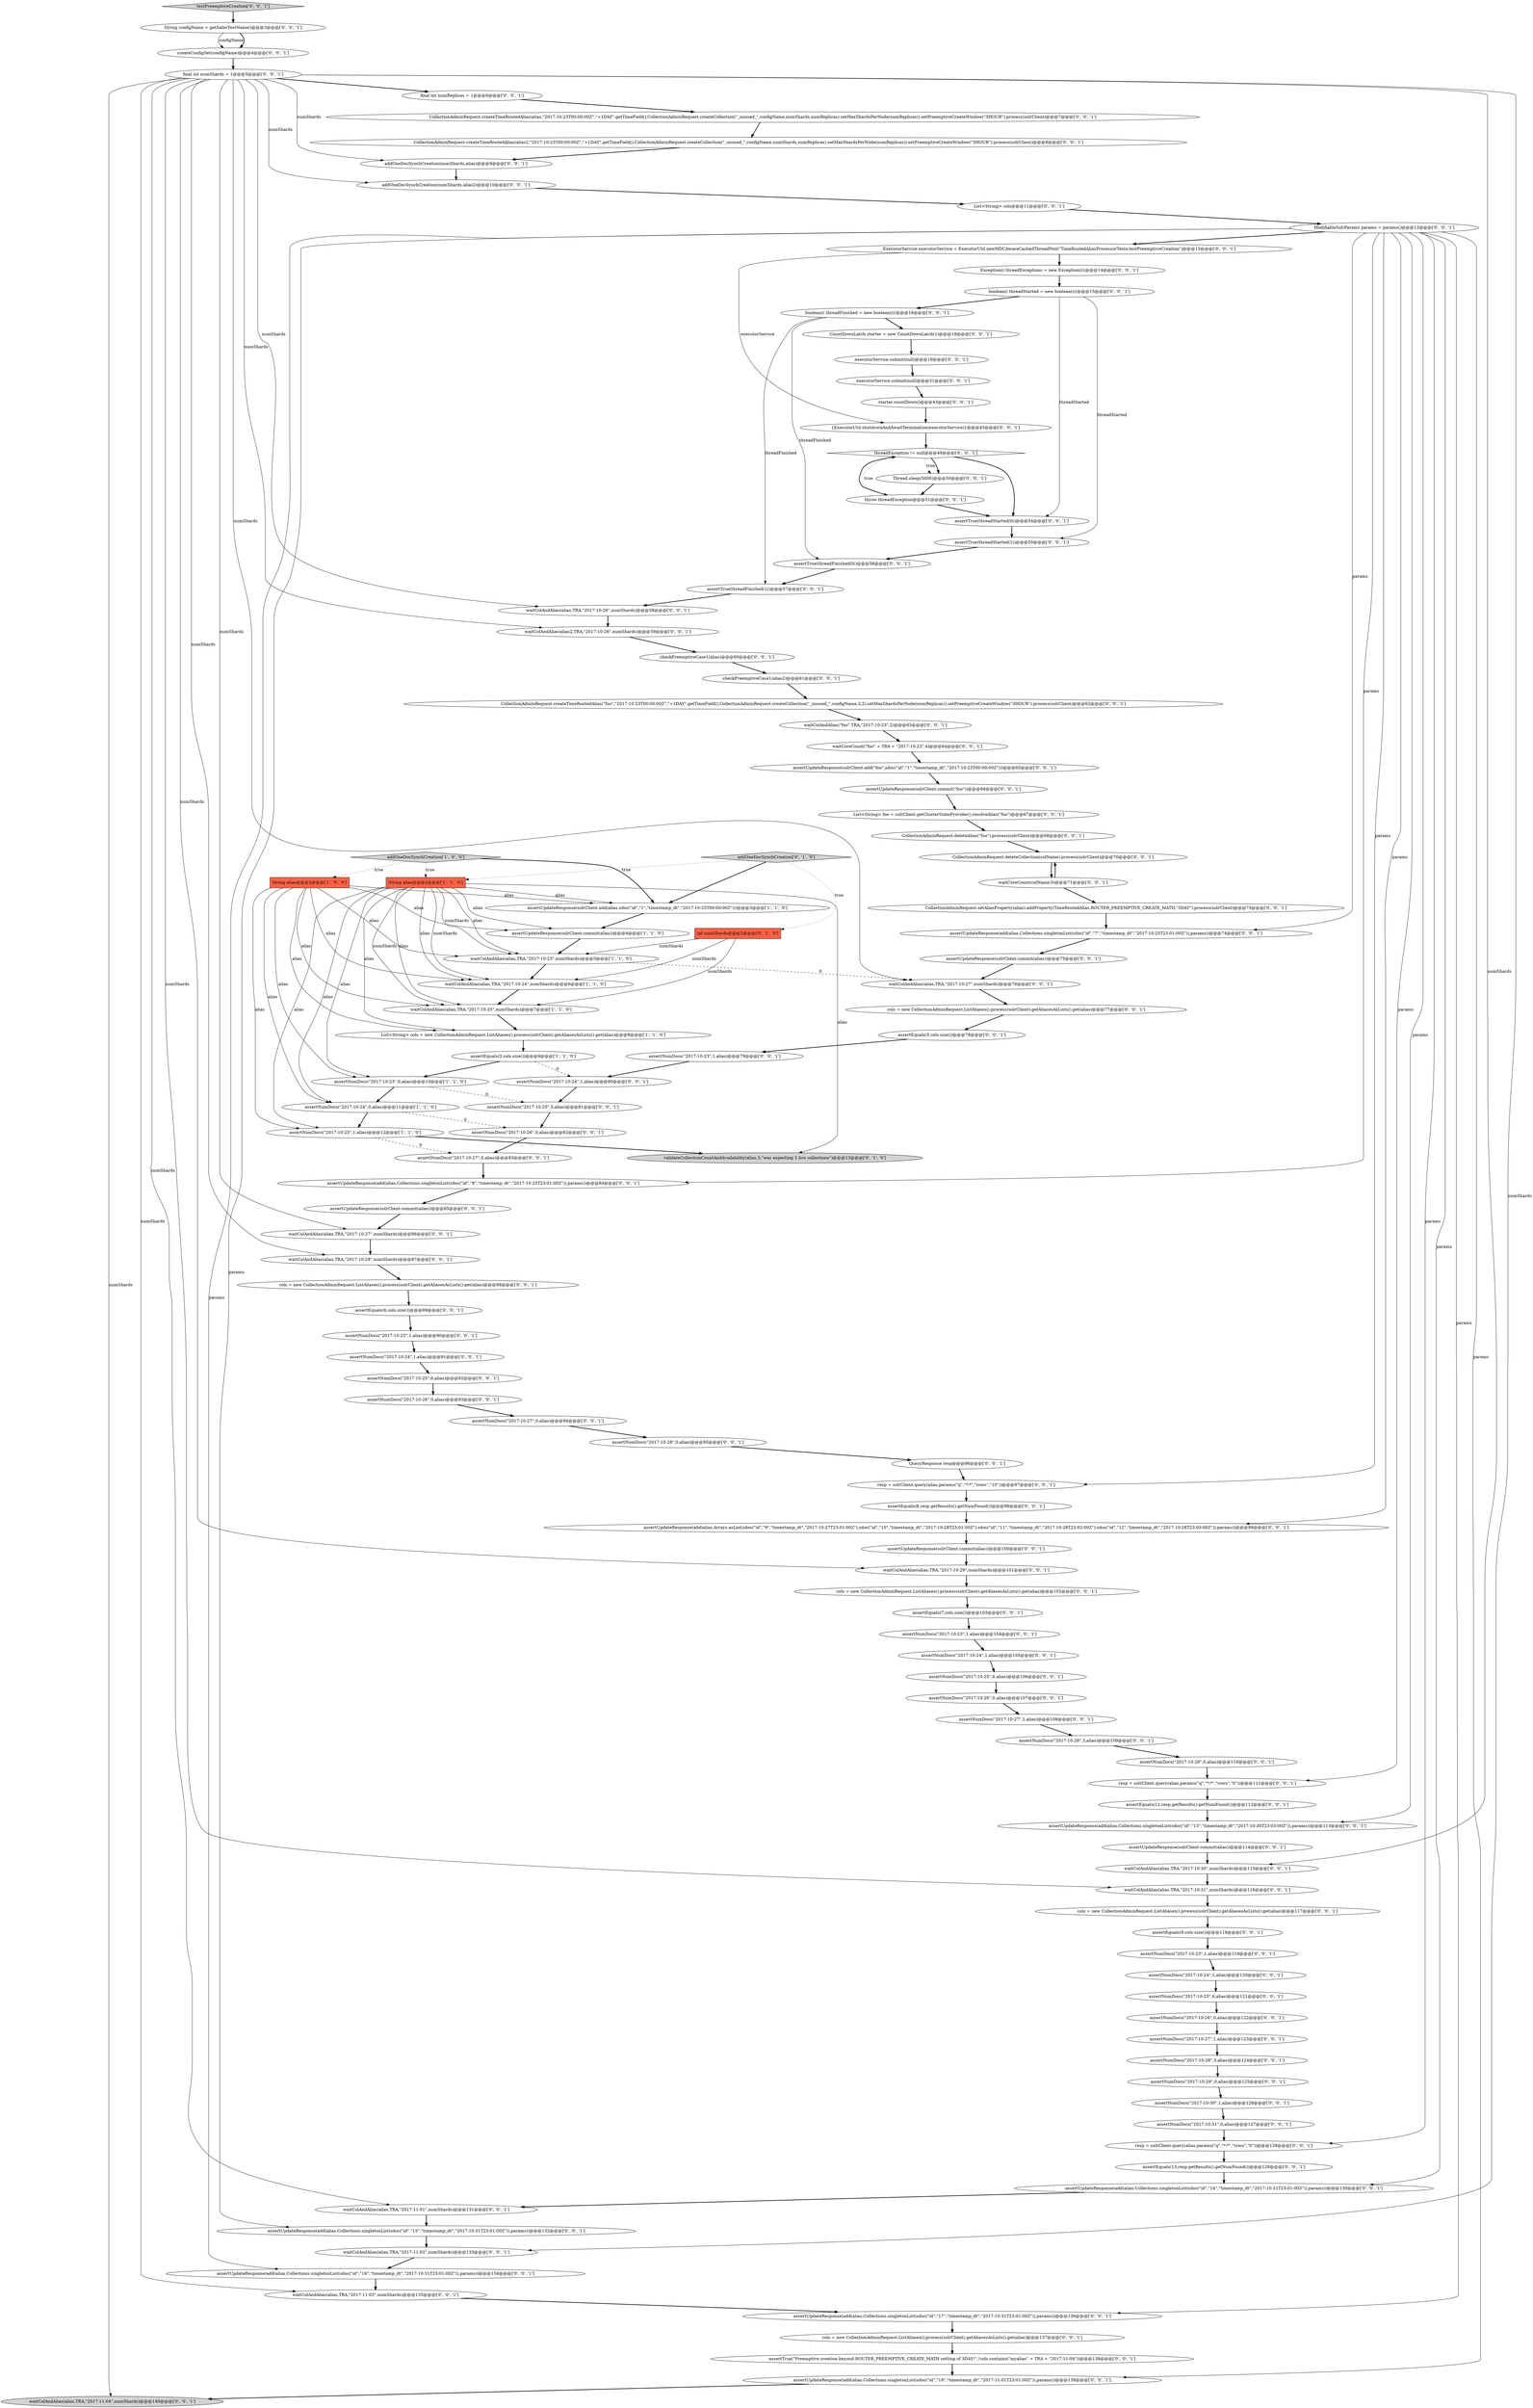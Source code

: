 digraph {
52 [style = filled, label = "QueryResponse resp@@@96@@@['0', '0', '1']", fillcolor = white, shape = ellipse image = "AAA0AAABBB3BBB"];
56 [style = filled, label = "assertUpdateResponse(solrClient.commit(alias))@@@85@@@['0', '0', '1']", fillcolor = white, shape = ellipse image = "AAA0AAABBB3BBB"];
68 [style = filled, label = "waitCoreCount(\"foo\" + TRA + \"2017-10-23\",4)@@@64@@@['0', '0', '1']", fillcolor = white, shape = ellipse image = "AAA0AAABBB3BBB"];
59 [style = filled, label = "waitColAndAlias(alias,TRA,\"2017-11-04\",numShards)@@@140@@@['0', '0', '1']", fillcolor = lightgray, shape = ellipse image = "AAA0AAABBB3BBB"];
89 [style = filled, label = "assertNumDocs(\"2017-10-25\",6,alias)@@@121@@@['0', '0', '1']", fillcolor = white, shape = ellipse image = "AAA0AAABBB3BBB"];
30 [style = filled, label = "assertNumDocs(\"2017-10-24\",1,alias)@@@105@@@['0', '0', '1']", fillcolor = white, shape = ellipse image = "AAA0AAABBB3BBB"];
48 [style = filled, label = "assertNumDocs(\"2017-10-25\",6,alias)@@@92@@@['0', '0', '1']", fillcolor = white, shape = ellipse image = "AAA0AAABBB3BBB"];
1 [style = filled, label = "waitColAndAlias(alias,TRA,\"2017-10-23\",numShards)@@@5@@@['1', '1', '0']", fillcolor = white, shape = ellipse image = "AAA0AAABBB1BBB"];
84 [style = filled, label = "assertUpdateResponse(add(alias,Collections.singletonList(sdoc(\"id\",\"14\",\"timestamp_dt\",\"2017-10-31T23:01:00Z\")),params))@@@130@@@['0', '0', '1']", fillcolor = white, shape = ellipse image = "AAA0AAABBB3BBB"];
110 [style = filled, label = "assertEquals(12,resp.getResults().getNumFound())@@@112@@@['0', '0', '1']", fillcolor = white, shape = ellipse image = "AAA0AAABBB3BBB"];
111 [style = filled, label = "assertUpdateResponse(add(alias,Collections.singletonList(sdoc(\"id\",\"16\",\"timestamp_dt\",\"2017-10-31T23:01:00Z\")),params))@@@134@@@['0', '0', '1']", fillcolor = white, shape = ellipse image = "AAA0AAABBB3BBB"];
92 [style = filled, label = "assertNumDocs(\"2017-10-27\",0,alias)@@@83@@@['0', '0', '1']", fillcolor = white, shape = ellipse image = "AAA0AAABBB3BBB"];
100 [style = filled, label = "Exception(( threadExceptions = new Exception((((@@@14@@@['0', '0', '1']", fillcolor = white, shape = ellipse image = "AAA0AAABBB3BBB"];
55 [style = filled, label = "assertNumDocs(\"2017-10-24\",1,alias)@@@80@@@['0', '0', '1']", fillcolor = white, shape = ellipse image = "AAA0AAABBB3BBB"];
16 [style = filled, label = "ExecutorService executorService = ExecutorUtil.newMDCAwareCachedThreadPool(\"TimeRoutedAliasProcessorTestx-testPreemptiveCreation\")@@@13@@@['0', '0', '1']", fillcolor = white, shape = ellipse image = "AAA0AAABBB3BBB"];
26 [style = filled, label = "CollectionAdminRequest.createTimeRoutedAlias(\"foo\",\"2017-10-23T00:00:00Z\",\"+1DAY\",getTimeField(),CollectionAdminRequest.createCollection(\"_unused_\",configName,2,2).setMaxShardsPerNode(numReplicas)).setPreemptiveCreateWindow(\"3HOUR\").process(solrClient)@@@62@@@['0', '0', '1']", fillcolor = white, shape = ellipse image = "AAA0AAABBB3BBB"];
6 [style = filled, label = "addOneDocSynchCreation['1', '0', '0']", fillcolor = lightgray, shape = diamond image = "AAA0AAABBB1BBB"];
53 [style = filled, label = "assertTrue(\"Preemptive creation beyond ROUTER_PREEMPTIVE_CREATE_MATH setting of 3DAY!\",!cols.contains(\"myalias\" + TRA + \"2017-11-04\"))@@@138@@@['0', '0', '1']", fillcolor = white, shape = ellipse image = "AAA0AAABBB3BBB"];
82 [style = filled, label = "addOneDocSynchCreation(numShards,alias)@@@9@@@['0', '0', '1']", fillcolor = white, shape = ellipse image = "AAA0AAABBB3BBB"];
64 [style = filled, label = "checkPreemptiveCase1(alias)@@@60@@@['0', '0', '1']", fillcolor = white, shape = ellipse image = "AAA0AAABBB3BBB"];
12 [style = filled, label = "assertEquals(3,cols.size())@@@9@@@['1', '1', '0']", fillcolor = white, shape = ellipse image = "AAA0AAABBB1BBB"];
27 [style = filled, label = "assertTrue(threadFinished(1()@@@57@@@['0', '0', '1']", fillcolor = white, shape = ellipse image = "AAA0AAABBB3BBB"];
77 [style = filled, label = "waitColAndAlias(alias,TRA,\"2017-11-02\",numShards)@@@133@@@['0', '0', '1']", fillcolor = white, shape = ellipse image = "AAA0AAABBB3BBB"];
115 [style = filled, label = "assertNumDocs(\"2017-10-30\",1,alias)@@@126@@@['0', '0', '1']", fillcolor = white, shape = ellipse image = "AAA0AAABBB3BBB"];
121 [style = filled, label = "assertNumDocs(\"2017-10-26\",0,alias)@@@107@@@['0', '0', '1']", fillcolor = white, shape = ellipse image = "AAA0AAABBB3BBB"];
36 [style = filled, label = "assertUpdateResponse(add(alias,Collections.singletonList(sdoc(\"id\",\"8\",\"timestamp_dt\",\"2017-10-25T23:01:00Z\")),params))@@@84@@@['0', '0', '1']", fillcolor = white, shape = ellipse image = "AAA0AAABBB3BBB"];
60 [style = filled, label = "CollectionAdminRequest.setAliasProperty(alias).addProperty(TimeRoutedAlias.ROUTER_PREEMPTIVE_CREATE_MATH,\"3DAY\").process(solrClient)@@@73@@@['0', '0', '1']", fillcolor = white, shape = ellipse image = "AAA0AAABBB3BBB"];
61 [style = filled, label = "CollectionAdminRequest.deleteCollection(colName).process(solrClient)@@@70@@@['0', '0', '1']", fillcolor = white, shape = ellipse image = "AAA0AAABBB3BBB"];
104 [style = filled, label = "assertNumDocs(\"2017-10-28\",3,alias)@@@124@@@['0', '0', '1']", fillcolor = white, shape = ellipse image = "AAA0AAABBB3BBB"];
2 [style = filled, label = "assertNumDocs(\"2017-10-24\",0,alias)@@@11@@@['1', '1', '0']", fillcolor = white, shape = ellipse image = "AAA0AAABBB1BBB"];
14 [style = filled, label = "validateCollectionCountAndAvailability(alias,3,\"was expecting 3 live collections\")@@@13@@@['0', '1', '0']", fillcolor = lightgray, shape = ellipse image = "AAA1AAABBB2BBB"];
22 [style = filled, label = "assertNumDocs(\"2017-10-23\",1,alias)@@@119@@@['0', '0', '1']", fillcolor = white, shape = ellipse image = "AAA0AAABBB3BBB"];
7 [style = filled, label = "assertUpdateResponse(solrClient.add(alias,sdoc(\"id\",\"1\",\"timestamp_dt\",\"2017-10-25T00:00:00Z\")))@@@3@@@['1', '1', '0']", fillcolor = white, shape = ellipse image = "AAA0AAABBB1BBB"];
97 [style = filled, label = "threadException != null@@@49@@@['0', '0', '1']", fillcolor = white, shape = diamond image = "AAA0AAABBB3BBB"];
116 [style = filled, label = "starter.countDown()@@@43@@@['0', '0', '1']", fillcolor = white, shape = ellipse image = "AAA0AAABBB3BBB"];
37 [style = filled, label = "assertUpdateResponse(solrClient.commit(alias))@@@100@@@['0', '0', '1']", fillcolor = white, shape = ellipse image = "AAA0AAABBB3BBB"];
69 [style = filled, label = "waitCoreCount(colName,0)@@@71@@@['0', '0', '1']", fillcolor = white, shape = ellipse image = "AAA0AAABBB3BBB"];
76 [style = filled, label = "cols = new CollectionAdminRequest.ListAliases().process(solrClient).getAliasesAsLists().get(alias)@@@77@@@['0', '0', '1']", fillcolor = white, shape = ellipse image = "AAA0AAABBB3BBB"];
103 [style = filled, label = "assertUpdateResponse(solrClient.add(\"foo\",sdoc(\"id\",\"1\",\"timestamp_dt\",\"2017-10-23T00:00:00Z\")))@@@65@@@['0', '0', '1']", fillcolor = white, shape = ellipse image = "AAA0AAABBB3BBB"];
63 [style = filled, label = "assertNumDocs(\"2017-10-28\",0,alias)@@@95@@@['0', '0', '1']", fillcolor = white, shape = ellipse image = "AAA0AAABBB3BBB"];
32 [style = filled, label = "assertNumDocs(\"2017-10-25\",6,alias)@@@106@@@['0', '0', '1']", fillcolor = white, shape = ellipse image = "AAA0AAABBB3BBB"];
113 [style = filled, label = "assertNumDocs(\"2017-10-28\",3,alias)@@@109@@@['0', '0', '1']", fillcolor = white, shape = ellipse image = "AAA0AAABBB3BBB"];
3 [style = filled, label = "waitColAndAlias(alias,TRA,\"2017-10-24\",numShards)@@@6@@@['1', '1', '0']", fillcolor = white, shape = ellipse image = "AAA0AAABBB1BBB"];
34 [style = filled, label = "cols = new CollectionAdminRequest.ListAliases().process(solrClient).getAliasesAsLists().get(alias)@@@102@@@['0', '0', '1']", fillcolor = white, shape = ellipse image = "AAA0AAABBB3BBB"];
94 [style = filled, label = "waitColAndAlias(alias,TRA,\"2017-10-27\",numShards)@@@86@@@['0', '0', '1']", fillcolor = white, shape = ellipse image = "AAA0AAABBB3BBB"];
102 [style = filled, label = "assertEquals(9,cols.size())@@@118@@@['0', '0', '1']", fillcolor = white, shape = ellipse image = "AAA0AAABBB3BBB"];
66 [style = filled, label = "assertEquals(8,resp.getResults().getNumFound())@@@98@@@['0', '0', '1']", fillcolor = white, shape = ellipse image = "AAA0AAABBB3BBB"];
17 [style = filled, label = "assertUpdateResponse(solrClient.commit(alias))@@@75@@@['0', '0', '1']", fillcolor = white, shape = ellipse image = "AAA0AAABBB3BBB"];
98 [style = filled, label = "waitColAndAlias(alias,TRA,\"2017-10-26\",numShards)@@@58@@@['0', '0', '1']", fillcolor = white, shape = ellipse image = "AAA0AAABBB3BBB"];
88 [style = filled, label = "assertUpdateResponse(add(alias,Collections.singletonList(sdoc(\"id\",\"17\",\"timestamp_dt\",\"2017-10-31T23:01:00Z\")),params))@@@136@@@['0', '0', '1']", fillcolor = white, shape = ellipse image = "AAA0AAABBB3BBB"];
93 [style = filled, label = "waitColAndAlias(alias2,TRA,\"2017-10-26\",numShards)@@@59@@@['0', '0', '1']", fillcolor = white, shape = ellipse image = "AAA0AAABBB3BBB"];
96 [style = filled, label = "executorService.submit(null)@@@19@@@['0', '0', '1']", fillcolor = white, shape = ellipse image = "AAA0AAABBB3BBB"];
122 [style = filled, label = "assertNumDocs(\"2017-10-29\",0,alias)@@@110@@@['0', '0', '1']", fillcolor = white, shape = ellipse image = "AAA0AAABBB3BBB"];
117 [style = filled, label = "Thread.sleep(5000)@@@50@@@['0', '0', '1']", fillcolor = white, shape = ellipse image = "AAA0AAABBB3BBB"];
95 [style = filled, label = "waitColAndAlias(alias,TRA,\"2017-10-30\",numShards)@@@115@@@['0', '0', '1']", fillcolor = white, shape = ellipse image = "AAA0AAABBB3BBB"];
99 [style = filled, label = "assertEquals(7,cols.size())@@@103@@@['0', '0', '1']", fillcolor = white, shape = ellipse image = "AAA0AAABBB3BBB"];
13 [style = filled, label = "int numShards@@@2@@@['0', '1', '0']", fillcolor = tomato, shape = box image = "AAA0AAABBB2BBB"];
40 [style = filled, label = "CollectionAdminRequest.createTimeRoutedAlias(alias2,\"2017-10-23T00:00:00Z\",\"+1DAY\",getTimeField(),CollectionAdminRequest.createCollection(\"_unused_\",configName,numShards,numReplicas).setMaxShardsPerNode(numReplicas)).setPreemptiveCreateWindow(\"3HOUR\").process(solrClient)@@@8@@@['0', '0', '1']", fillcolor = white, shape = ellipse image = "AAA0AAABBB3BBB"];
47 [style = filled, label = "assertNumDocs(\"2017-10-25\",5,alias)@@@81@@@['0', '0', '1']", fillcolor = white, shape = ellipse image = "AAA0AAABBB3BBB"];
71 [style = filled, label = "assertUpdateResponse(add(alias,Arrays.asList(sdoc(\"id\",\"9\",\"timestamp_dt\",\"2017-10-27T23:01:00Z\"),sdoc(\"id\",\"10\",\"timestamp_dt\",\"2017-10-28T23:01:00Z\"),sdoc(\"id\",\"11\",\"timestamp_dt\",\"2017-10-28T23:02:00Z\"),sdoc(\"id\",\"12\",\"timestamp_dt\",\"2017-10-28T23:03:00Z\")),params))@@@99@@@['0', '0', '1']", fillcolor = white, shape = ellipse image = "AAA0AAABBB3BBB"];
45 [style = filled, label = "{ExecutorUtil.shutdownAndAwaitTermination(executorService)}@@@45@@@['0', '0', '1']", fillcolor = white, shape = ellipse image = "AAA0AAABBB3BBB"];
35 [style = filled, label = "boolean(( threadStarted = new boolean((((@@@15@@@['0', '0', '1']", fillcolor = white, shape = ellipse image = "AAA0AAABBB3BBB"];
11 [style = filled, label = "String alias@@@2@@@['1', '1', '0']", fillcolor = tomato, shape = box image = "AAA0AAABBB1BBB"];
20 [style = filled, label = "assertUpdateResponse(add(alias,Collections.singletonList(sdoc(\"id\",\"18\",\"timestamp_dt\",\"2017-11-01T23:01:00Z\")),params))@@@139@@@['0', '0', '1']", fillcolor = white, shape = ellipse image = "AAA0AAABBB3BBB"];
83 [style = filled, label = "waitColAndAlias(alias,TRA,\"2017-11-01\",numShards)@@@131@@@['0', '0', '1']", fillcolor = white, shape = ellipse image = "AAA0AAABBB3BBB"];
4 [style = filled, label = "List<String> cols = new CollectionAdminRequest.ListAliases().process(solrClient).getAliasesAsLists().get(alias)@@@8@@@['1', '1', '0']", fillcolor = white, shape = ellipse image = "AAA0AAABBB1BBB"];
51 [style = filled, label = "assertEquals(6,cols.size())@@@89@@@['0', '0', '1']", fillcolor = white, shape = ellipse image = "AAA0AAABBB3BBB"];
31 [style = filled, label = "assertNumDocs(\"2017-10-26\",0,alias)@@@93@@@['0', '0', '1']", fillcolor = white, shape = ellipse image = "AAA0AAABBB3BBB"];
41 [style = filled, label = "cols = new CollectionAdminRequest.ListAliases().process(solrClient).getAliasesAsLists().get(alias)@@@137@@@['0', '0', '1']", fillcolor = white, shape = ellipse image = "AAA0AAABBB3BBB"];
15 [style = filled, label = "addOneDocSynchCreation['0', '1', '0']", fillcolor = lightgray, shape = diamond image = "AAA0AAABBB2BBB"];
33 [style = filled, label = "CollectionAdminRequest.deleteAlias(\"foo\").process(solrClient)@@@68@@@['0', '0', '1']", fillcolor = white, shape = ellipse image = "AAA0AAABBB3BBB"];
57 [style = filled, label = "assertUpdateResponse(solrClient.commit(\"foo\"))@@@66@@@['0', '0', '1']", fillcolor = white, shape = ellipse image = "AAA0AAABBB3BBB"];
43 [style = filled, label = "assertEquals(13,resp.getResults().getNumFound())@@@129@@@['0', '0', '1']", fillcolor = white, shape = ellipse image = "AAA0AAABBB3BBB"];
44 [style = filled, label = "assertNumDocs(\"2017-10-23\",1,alias)@@@90@@@['0', '0', '1']", fillcolor = white, shape = ellipse image = "AAA0AAABBB3BBB"];
108 [style = filled, label = "waitColAndAlias(alias,TRA,\"2017-10-31\",numShards)@@@116@@@['0', '0', '1']", fillcolor = white, shape = ellipse image = "AAA0AAABBB3BBB"];
101 [style = filled, label = "List<String> foo = solrClient.getClusterStateProvider().resolveAlias(\"foo\")@@@67@@@['0', '0', '1']", fillcolor = white, shape = ellipse image = "AAA0AAABBB3BBB"];
38 [style = filled, label = "executorService.submit(null)@@@31@@@['0', '0', '1']", fillcolor = white, shape = ellipse image = "AAA0AAABBB3BBB"];
9 [style = filled, label = "assertUpdateResponse(solrClient.commit(alias))@@@4@@@['1', '1', '0']", fillcolor = white, shape = ellipse image = "AAA0AAABBB1BBB"];
46 [style = filled, label = "cols = new CollectionAdminRequest.ListAliases().process(solrClient).getAliasesAsLists().get(alias)@@@117@@@['0', '0', '1']", fillcolor = white, shape = ellipse image = "AAA0AAABBB3BBB"];
58 [style = filled, label = "assertUpdateResponse(solrClient.commit(alias))@@@114@@@['0', '0', '1']", fillcolor = white, shape = ellipse image = "AAA0AAABBB3BBB"];
79 [style = filled, label = "assertNumDocs(\"2017-10-27\",1,alias)@@@123@@@['0', '0', '1']", fillcolor = white, shape = ellipse image = "AAA0AAABBB3BBB"];
65 [style = filled, label = "assertUpdateResponse(add(alias,Collections.singletonList(sdoc(\"id\",\"13\",\"timestamp_dt\",\"2017-10-30T23:03:00Z\")),params))@@@113@@@['0', '0', '1']", fillcolor = white, shape = ellipse image = "AAA0AAABBB3BBB"];
118 [style = filled, label = "assertNumDocs(\"2017-10-27\",0,alias)@@@94@@@['0', '0', '1']", fillcolor = white, shape = ellipse image = "AAA0AAABBB3BBB"];
90 [style = filled, label = "final int numShards = 1@@@5@@@['0', '0', '1']", fillcolor = white, shape = ellipse image = "AAA0AAABBB3BBB"];
72 [style = filled, label = "CountDownLatch starter = new CountDownLatch(1)@@@18@@@['0', '0', '1']", fillcolor = white, shape = ellipse image = "AAA0AAABBB3BBB"];
21 [style = filled, label = "assertNumDocs(\"2017-10-31\",0,alias)@@@127@@@['0', '0', '1']", fillcolor = white, shape = ellipse image = "AAA0AAABBB3BBB"];
123 [style = filled, label = "assertNumDocs(\"2017-10-26\",0,alias)@@@122@@@['0', '0', '1']", fillcolor = white, shape = ellipse image = "AAA0AAABBB3BBB"];
39 [style = filled, label = "assertUpdateResponse(add(alias,Collections.singletonList(sdoc(\"id\",\"15\",\"timestamp_dt\",\"2017-10-31T23:01:00Z\")),params))@@@132@@@['0', '0', '1']", fillcolor = white, shape = ellipse image = "AAA0AAABBB3BBB"];
24 [style = filled, label = "assertNumDocs(\"2017-10-23\",1,alias)@@@104@@@['0', '0', '1']", fillcolor = white, shape = ellipse image = "AAA0AAABBB3BBB"];
70 [style = filled, label = "String configName = getSaferTestName()@@@3@@@['0', '0', '1']", fillcolor = white, shape = ellipse image = "AAA0AAABBB3BBB"];
54 [style = filled, label = "assertNumDocs(\"2017-10-29\",0,alias)@@@125@@@['0', '0', '1']", fillcolor = white, shape = ellipse image = "AAA0AAABBB3BBB"];
78 [style = filled, label = "waitColAndAlias(alias,TRA,\"2017-10-28\",numShards)@@@87@@@['0', '0', '1']", fillcolor = white, shape = ellipse image = "AAA0AAABBB3BBB"];
73 [style = filled, label = "assertTrue(threadStarted(1()@@@55@@@['0', '0', '1']", fillcolor = white, shape = ellipse image = "AAA0AAABBB3BBB"];
62 [style = filled, label = "resp = solrClient.query(alias,params(\"q\",\"*:*\",\"rows\",\"0\"))@@@128@@@['0', '0', '1']", fillcolor = white, shape = ellipse image = "AAA0AAABBB3BBB"];
109 [style = filled, label = "assertTrue(threadStarted(0()@@@54@@@['0', '0', '1']", fillcolor = white, shape = ellipse image = "AAA0AAABBB3BBB"];
120 [style = filled, label = "ModifiableSolrParams params = params()@@@12@@@['0', '0', '1']", fillcolor = white, shape = ellipse image = "AAA0AAABBB3BBB"];
19 [style = filled, label = "assertTrue(threadFinished(0()@@@56@@@['0', '0', '1']", fillcolor = white, shape = ellipse image = "AAA0AAABBB3BBB"];
85 [style = filled, label = "assertEquals(5,cols.size())@@@78@@@['0', '0', '1']", fillcolor = white, shape = ellipse image = "AAA0AAABBB3BBB"];
112 [style = filled, label = "assertNumDocs(\"2017-10-24\",1,alias)@@@120@@@['0', '0', '1']", fillcolor = white, shape = ellipse image = "AAA0AAABBB3BBB"];
18 [style = filled, label = "assertNumDocs(\"2017-10-24\",1,alias)@@@91@@@['0', '0', '1']", fillcolor = white, shape = ellipse image = "AAA0AAABBB3BBB"];
8 [style = filled, label = "String alias@@@2@@@['1', '0', '0']", fillcolor = tomato, shape = box image = "AAA0AAABBB1BBB"];
0 [style = filled, label = "assertNumDocs(\"2017-10-25\",1,alias)@@@12@@@['1', '1', '0']", fillcolor = white, shape = ellipse image = "AAA0AAABBB1BBB"];
74 [style = filled, label = "createConfigSet(configName)@@@4@@@['0', '0', '1']", fillcolor = white, shape = ellipse image = "AAA0AAABBB3BBB"];
75 [style = filled, label = "throw threadException@@@51@@@['0', '0', '1']", fillcolor = white, shape = ellipse image = "AAA0AAABBB3BBB"];
91 [style = filled, label = "waitColAndAlias(\"foo\",TRA,\"2017-10-23\",2)@@@63@@@['0', '0', '1']", fillcolor = white, shape = ellipse image = "AAA0AAABBB3BBB"];
23 [style = filled, label = "addOneDocSynchCreation(numShards,alias2)@@@10@@@['0', '0', '1']", fillcolor = white, shape = ellipse image = "AAA0AAABBB3BBB"];
10 [style = filled, label = "waitColAndAlias(alias,TRA,\"2017-10-25\",numShards)@@@7@@@['1', '1', '0']", fillcolor = white, shape = ellipse image = "AAA0AAABBB1BBB"];
67 [style = filled, label = "testPreemptiveCreation['0', '0', '1']", fillcolor = lightgray, shape = diamond image = "AAA0AAABBB3BBB"];
106 [style = filled, label = "waitColAndAlias(alias,TRA,\"2017-10-29\",numShards)@@@101@@@['0', '0', '1']", fillcolor = white, shape = ellipse image = "AAA0AAABBB3BBB"];
87 [style = filled, label = "resp = solrClient.query(alias,params(\"q\",\"*:*\",\"rows\",\"0\"))@@@111@@@['0', '0', '1']", fillcolor = white, shape = ellipse image = "AAA0AAABBB3BBB"];
5 [style = filled, label = "assertNumDocs(\"2017-10-23\",0,alias)@@@10@@@['1', '1', '0']", fillcolor = white, shape = ellipse image = "AAA0AAABBB1BBB"];
42 [style = filled, label = "boolean(( threadFinished = new boolean((((@@@16@@@['0', '0', '1']", fillcolor = white, shape = ellipse image = "AAA0AAABBB3BBB"];
49 [style = filled, label = "final int numReplicas = 1@@@6@@@['0', '0', '1']", fillcolor = white, shape = ellipse image = "AAA0AAABBB3BBB"];
81 [style = filled, label = "resp = solrClient.query(alias,params(\"q\",\"*:*\",\"rows\",\"10\"))@@@97@@@['0', '0', '1']", fillcolor = white, shape = ellipse image = "AAA0AAABBB3BBB"];
29 [style = filled, label = "assertNumDocs(\"2017-10-26\",0,alias)@@@82@@@['0', '0', '1']", fillcolor = white, shape = ellipse image = "AAA0AAABBB3BBB"];
86 [style = filled, label = "checkPreemptiveCase1(alias2)@@@61@@@['0', '0', '1']", fillcolor = white, shape = ellipse image = "AAA0AAABBB3BBB"];
28 [style = filled, label = "assertNumDocs(\"2017-10-27\",1,alias)@@@108@@@['0', '0', '1']", fillcolor = white, shape = ellipse image = "AAA0AAABBB3BBB"];
80 [style = filled, label = "assertUpdateResponse(add(alias,Collections.singletonList(sdoc(\"id\",\"7\",\"timestamp_dt\",\"2017-10-25T23:01:00Z\")),params))@@@74@@@['0', '0', '1']", fillcolor = white, shape = ellipse image = "AAA0AAABBB3BBB"];
105 [style = filled, label = "CollectionAdminRequest.createTimeRoutedAlias(alias,\"2017-10-23T00:00:00Z\",\"+1DAY\",getTimeField(),CollectionAdminRequest.createCollection(\"_unused_\",configName,numShards,numReplicas).setMaxShardsPerNode(numReplicas)).setPreemptiveCreateWindow(\"3HOUR\").process(solrClient)@@@7@@@['0', '0', '1']", fillcolor = white, shape = ellipse image = "AAA0AAABBB3BBB"];
114 [style = filled, label = "cols = new CollectionAdminRequest.ListAliases().process(solrClient).getAliasesAsLists().get(alias)@@@88@@@['0', '0', '1']", fillcolor = white, shape = ellipse image = "AAA0AAABBB3BBB"];
119 [style = filled, label = "waitColAndAlias(alias,TRA,\"2017-11-03\",numShards)@@@135@@@['0', '0', '1']", fillcolor = white, shape = ellipse image = "AAA0AAABBB3BBB"];
107 [style = filled, label = "assertNumDocs(\"2017-10-23\",1,alias)@@@79@@@['0', '0', '1']", fillcolor = white, shape = ellipse image = "AAA0AAABBB3BBB"];
25 [style = filled, label = "List<String> cols@@@11@@@['0', '0', '1']", fillcolor = white, shape = ellipse image = "AAA0AAABBB3BBB"];
50 [style = filled, label = "waitColAndAlias(alias,TRA,\"2017-10-27\",numShards)@@@76@@@['0', '0', '1']", fillcolor = white, shape = ellipse image = "AAA0AAABBB3BBB"];
3->10 [style = bold, label=""];
69->60 [style = bold, label=""];
90->49 [style = bold, label=""];
17->50 [style = bold, label=""];
35->42 [style = bold, label=""];
114->51 [style = bold, label=""];
120->20 [style = solid, label="params"];
52->81 [style = bold, label=""];
58->95 [style = bold, label=""];
8->3 [style = solid, label="alias"];
98->93 [style = bold, label=""];
19->27 [style = bold, label=""];
54->115 [style = bold, label=""];
40->82 [style = bold, label=""];
65->58 [style = bold, label=""];
41->53 [style = bold, label=""];
81->66 [style = bold, label=""];
8->5 [style = solid, label="alias"];
121->28 [style = bold, label=""];
11->1 [style = solid, label="alias"];
122->87 [style = bold, label=""];
120->87 [style = solid, label="params"];
56->94 [style = bold, label=""];
77->111 [style = bold, label=""];
11->10 [style = solid, label="alias"];
18->48 [style = bold, label=""];
120->39 [style = solid, label="params"];
105->40 [style = bold, label=""];
116->45 [style = bold, label=""];
94->78 [style = bold, label=""];
49->105 [style = bold, label=""];
90->78 [style = solid, label="numShards"];
6->11 [style = dotted, label="true"];
13->10 [style = solid, label="numShards"];
102->22 [style = bold, label=""];
106->34 [style = bold, label=""];
11->7 [style = solid, label="alias"];
44->18 [style = bold, label=""];
15->13 [style = dotted, label="true"];
80->17 [style = bold, label=""];
123->79 [style = bold, label=""];
43->84 [style = bold, label=""];
90->77 [style = solid, label="numShards"];
7->9 [style = bold, label=""];
42->19 [style = solid, label="threadFinished"];
11->1 [style = solid, label="numShards"];
45->97 [style = bold, label=""];
11->9 [style = solid, label="alias"];
0->92 [style = dashed, label="0"];
15->7 [style = bold, label=""];
117->75 [style = bold, label=""];
8->4 [style = solid, label="alias"];
97->75 [style = dotted, label="true"];
16->45 [style = solid, label="executorService"];
120->81 [style = solid, label="params"];
22->112 [style = bold, label=""];
25->120 [style = bold, label=""];
11->2 [style = solid, label="alias"];
90->82 [style = solid, label="numShards"];
66->71 [style = bold, label=""];
21->62 [style = bold, label=""];
11->4 [style = solid, label="alias"];
10->4 [style = bold, label=""];
97->117 [style = dotted, label="true"];
42->27 [style = solid, label="threadFinished"];
79->104 [style = bold, label=""];
27->98 [style = bold, label=""];
4->12 [style = bold, label=""];
89->123 [style = bold, label=""];
90->108 [style = solid, label="numShards"];
61->69 [style = bold, label=""];
50->76 [style = bold, label=""];
13->3 [style = solid, label="numShards"];
12->55 [style = dashed, label="0"];
0->14 [style = bold, label=""];
8->9 [style = solid, label="alias"];
39->77 [style = bold, label=""];
97->117 [style = bold, label=""];
20->59 [style = bold, label=""];
13->1 [style = solid, label="numShards"];
32->121 [style = bold, label=""];
69->61 [style = bold, label=""];
115->21 [style = bold, label=""];
108->46 [style = bold, label=""];
11->5 [style = solid, label="alias"];
28->113 [style = bold, label=""];
70->74 [style = solid, label="configName"];
29->92 [style = bold, label=""];
11->3 [style = solid, label="numShards"];
23->25 [style = bold, label=""];
90->98 [style = solid, label="numShards"];
34->99 [style = bold, label=""];
38->116 [style = bold, label=""];
11->0 [style = solid, label="alias"];
68->103 [style = bold, label=""];
90->83 [style = solid, label="numShards"];
113->122 [style = bold, label=""];
90->106 [style = solid, label="numShards"];
78->114 [style = bold, label=""];
119->88 [style = bold, label=""];
90->119 [style = solid, label="numShards"];
96->38 [style = bold, label=""];
74->90 [style = bold, label=""];
120->111 [style = solid, label="params"];
36->56 [style = bold, label=""];
87->110 [style = bold, label=""];
71->37 [style = bold, label=""];
100->35 [style = bold, label=""];
85->107 [style = bold, label=""];
53->20 [style = bold, label=""];
6->8 [style = dotted, label="true"];
35->73 [style = solid, label="threadStarted"];
70->74 [style = bold, label=""];
8->0 [style = solid, label="alias"];
5->47 [style = dashed, label="0"];
30->32 [style = bold, label=""];
75->109 [style = bold, label=""];
107->55 [style = bold, label=""];
2->29 [style = dashed, label="0"];
42->72 [style = bold, label=""];
86->26 [style = bold, label=""];
92->36 [style = bold, label=""];
11->10 [style = solid, label="numShards"];
112->89 [style = bold, label=""];
82->23 [style = bold, label=""];
84->83 [style = bold, label=""];
97->109 [style = bold, label=""];
60->80 [style = bold, label=""];
120->36 [style = solid, label="params"];
2->0 [style = bold, label=""];
91->68 [style = bold, label=""];
103->57 [style = bold, label=""];
55->47 [style = bold, label=""];
26->91 [style = bold, label=""];
46->102 [style = bold, label=""];
90->59 [style = solid, label="numShards"];
64->86 [style = bold, label=""];
67->70 [style = bold, label=""];
90->94 [style = solid, label="numShards"];
5->2 [style = bold, label=""];
120->71 [style = solid, label="params"];
8->1 [style = solid, label="alias"];
90->50 [style = solid, label="numShards"];
101->33 [style = bold, label=""];
57->101 [style = bold, label=""];
88->41 [style = bold, label=""];
8->7 [style = solid, label="alias"];
120->80 [style = solid, label="params"];
51->44 [style = bold, label=""];
35->109 [style = solid, label="threadStarted"];
15->11 [style = dotted, label="true"];
11->14 [style = solid, label="alias"];
120->62 [style = solid, label="params"];
24->30 [style = bold, label=""];
62->43 [style = bold, label=""];
90->93 [style = solid, label="numShards"];
8->2 [style = solid, label="alias"];
72->96 [style = bold, label=""];
48->31 [style = bold, label=""];
63->52 [style = bold, label=""];
75->97 [style = bold, label=""];
31->118 [style = bold, label=""];
111->119 [style = bold, label=""];
118->63 [style = bold, label=""];
12->5 [style = bold, label=""];
1->3 [style = bold, label=""];
11->3 [style = solid, label="alias"];
120->84 [style = solid, label="params"];
37->106 [style = bold, label=""];
83->39 [style = bold, label=""];
120->88 [style = solid, label="params"];
93->64 [style = bold, label=""];
95->108 [style = bold, label=""];
1->50 [style = dashed, label="0"];
104->54 [style = bold, label=""];
73->19 [style = bold, label=""];
120->65 [style = solid, label="params"];
90->23 [style = solid, label="numShards"];
33->61 [style = bold, label=""];
110->65 [style = bold, label=""];
76->85 [style = bold, label=""];
6->7 [style = bold, label=""];
120->16 [style = bold, label=""];
8->10 [style = solid, label="alias"];
90->95 [style = solid, label="numShards"];
9->1 [style = bold, label=""];
109->73 [style = bold, label=""];
47->29 [style = bold, label=""];
99->24 [style = bold, label=""];
16->100 [style = bold, label=""];
}
